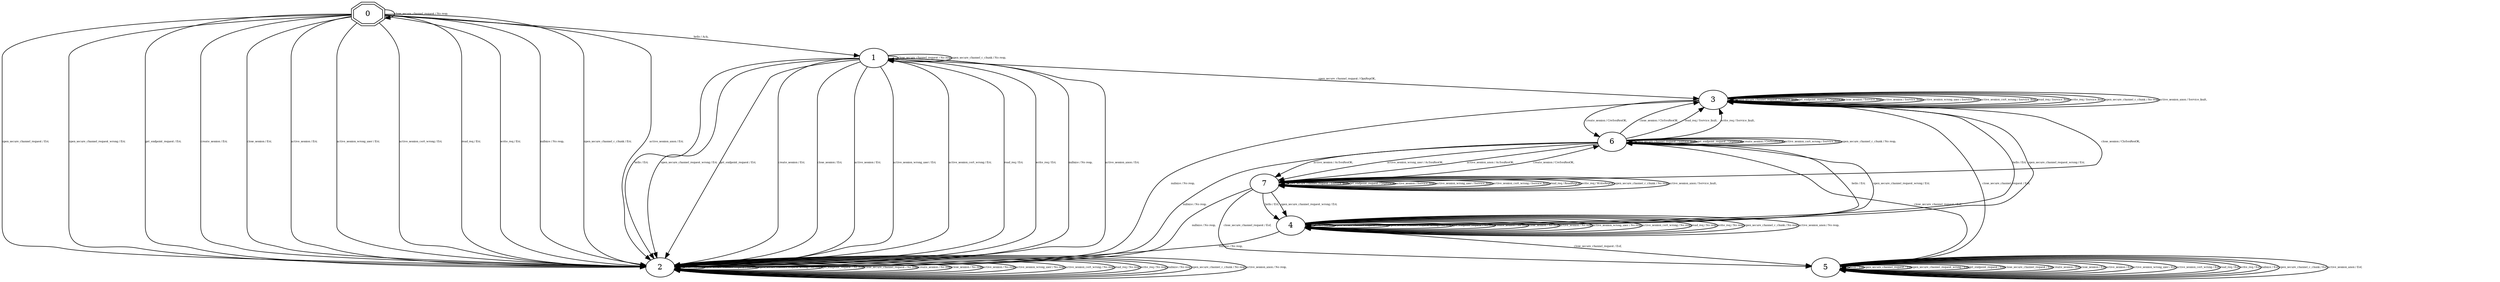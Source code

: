 digraph "Automata" {
"0" [shape=doubleoctagon, style=filled, fillcolor=white, URL="0"];
"2" [shape=ellipse, style=filled, fillcolor=white, URL="2"];
"1" [shape=ellipse, style=filled, fillcolor=white, URL="1"];
"3" [shape=ellipse, style=filled, fillcolor=white, URL="3"];
"6" [shape=ellipse, style=filled, fillcolor=white, URL="6"];
"7" [shape=ellipse, style=filled, fillcolor=white, URL="7"];
"5" [shape=ellipse, style=filled, fillcolor=white, URL="5"];
"4" [shape=ellipse, style=filled, fillcolor=white, URL="4"];
"0" -> "1" [fontsize=5, label="hello / Ack,", URL="t0"];
"0" -> "2" [fontsize=5, label="open_secure_channel_request / Err,", URL="t1"];
"0" -> "2" [fontsize=5, label="open_secure_channel_request_wrong / Err,", URL="t2"];
"0" -> "2" [fontsize=5, label="get_endpoint_request / Err,", URL="t3"];
"0" -> "0" [fontsize=5, label="close_secure_channel_request / No resp,", URL="t4"];
"0" -> "2" [fontsize=5, label="create_session / Err,", URL="t5"];
"0" -> "2" [fontsize=5, label="close_session / Err,", URL="t6"];
"0" -> "2" [fontsize=5, label="active_session / Err,", URL="t7"];
"0" -> "2" [fontsize=5, label="active_session_wrong_user / Err,", URL="t8"];
"0" -> "2" [fontsize=5, label="active_session_cert_wrong / Err,", URL="t9"];
"0" -> "2" [fontsize=5, label="read_req / Err,", URL="t10"];
"0" -> "2" [fontsize=5, label="write_req / Err,", URL="t11"];
"0" -> "2" [fontsize=5, label="nullsize / No resp,", URL="t12"];
"0" -> "2" [fontsize=5, label="open_secure_channel_c_chunk / Err,", URL="t13"];
"0" -> "2" [fontsize=5, label="active_session_anon / Err,", URL="t14"];
"2" -> "2" [fontsize=5, label="hello / No resp,", URL="t30"];
"2" -> "2" [fontsize=5, label="open_secure_channel_request / No resp,", URL="t31"];
"2" -> "2" [fontsize=5, label="open_secure_channel_request_wrong / No resp,", URL="t32"];
"2" -> "2" [fontsize=5, label="get_endpoint_request / No resp,", URL="t33"];
"2" -> "2" [fontsize=5, label="close_secure_channel_request / No resp,", URL="t34"];
"2" -> "2" [fontsize=5, label="create_session / No resp,", URL="t35"];
"2" -> "2" [fontsize=5, label="close_session / No resp,", URL="t36"];
"2" -> "2" [fontsize=5, label="active_session / No resp,", URL="t37"];
"2" -> "2" [fontsize=5, label="active_session_wrong_user / No resp,", URL="t38"];
"2" -> "2" [fontsize=5, label="active_session_cert_wrong / No resp,", URL="t39"];
"2" -> "2" [fontsize=5, label="read_req / No resp,", URL="t40"];
"2" -> "2" [fontsize=5, label="write_req / No resp,", URL="t41"];
"2" -> "2" [fontsize=5, label="nullsize / No resp,", URL="t42"];
"2" -> "2" [fontsize=5, label="open_secure_channel_c_chunk / No resp,", URL="t43"];
"2" -> "2" [fontsize=5, label="active_session_anon / No resp,", URL="t44"];
"1" -> "2" [fontsize=5, label="hello / Err,", URL="t15"];
"1" -> "3" [fontsize=5, label="open_secure_channel_request / OpnRepOK,", URL="t16"];
"1" -> "2" [fontsize=5, label="open_secure_channel_request_wrong / Err,", URL="t17"];
"1" -> "2" [fontsize=5, label="get_endpoint_request / Err,", URL="t18"];
"1" -> "1" [fontsize=5, label="close_secure_channel_request / No resp,", URL="t19"];
"1" -> "2" [fontsize=5, label="create_session / Err,", URL="t20"];
"1" -> "2" [fontsize=5, label="close_session / Err,", URL="t21"];
"1" -> "2" [fontsize=5, label="active_session / Err,", URL="t22"];
"1" -> "2" [fontsize=5, label="active_session_wrong_user / Err,", URL="t23"];
"1" -> "2" [fontsize=5, label="active_session_cert_wrong / Err,", URL="t24"];
"1" -> "2" [fontsize=5, label="read_req / Err,", URL="t25"];
"1" -> "2" [fontsize=5, label="write_req / Err,", URL="t26"];
"1" -> "2" [fontsize=5, label="nullsize / No resp,", URL="t27"];
"1" -> "1" [fontsize=5, label="open_secure_channel_c_chunk / No resp,", URL="t28"];
"1" -> "2" [fontsize=5, label="active_session_anon / Err,", URL="t29"];
"3" -> "4" [fontsize=5, label="hello / Err,", URL="t45"];
"3" -> "3" [fontsize=5, label="open_secure_channel_request / Service_fault,", URL="t46"];
"3" -> "4" [fontsize=5, label="open_secure_channel_request_wrong / Err,", URL="t47"];
"3" -> "3" [fontsize=5, label="get_endpoint_request / GepResOK,", URL="t48"];
"3" -> "5" [fontsize=5, label="close_secure_channel_request / Eof,", URL="t49"];
"3" -> "6" [fontsize=5, label="create_session / CreSesResOK,", URL="t50"];
"3" -> "3" [fontsize=5, label="close_session / Service_fault,", URL="t51"];
"3" -> "3" [fontsize=5, label="active_session / Service_fault,", URL="t52"];
"3" -> "3" [fontsize=5, label="active_session_wrong_user / Service_fault,", URL="t53"];
"3" -> "3" [fontsize=5, label="active_session_cert_wrong / Service_fault,", URL="t54"];
"3" -> "3" [fontsize=5, label="read_req / Service_fault,", URL="t55"];
"3" -> "3" [fontsize=5, label="write_req / Service_fault,", URL="t56"];
"3" -> "2" [fontsize=5, label="nullsize / No resp,", URL="t57"];
"3" -> "3" [fontsize=5, label="open_secure_channel_c_chunk / No resp,", URL="t58"];
"3" -> "3" [fontsize=5, label="active_session_anon / Service_fault,", URL="t59"];
"6" -> "4" [fontsize=5, label="hello / Err,", URL="t90"];
"6" -> "6" [fontsize=5, label="open_secure_channel_request / Service_fault,", URL="t91"];
"6" -> "4" [fontsize=5, label="open_secure_channel_request_wrong / Err,", URL="t92"];
"6" -> "6" [fontsize=5, label="get_endpoint_request / GepResOK,", URL="t93"];
"6" -> "5" [fontsize=5, label="close_secure_channel_request / Eof,", URL="t94"];
"6" -> "6" [fontsize=5, label="create_session / CreSesResOK,", URL="t95"];
"6" -> "3" [fontsize=5, label="close_session / CloSesResOK,", URL="t96"];
"6" -> "7" [fontsize=5, label="active_session / AcSesResOK,", URL="t97"];
"6" -> "7" [fontsize=5, label="active_session_wrong_user / AcSesResOK,", URL="t98"];
"6" -> "6" [fontsize=5, label="active_session_cert_wrong / Service_fault,", URL="t99"];
"6" -> "3" [fontsize=5, label="read_req / Service_fault,", URL="t100"];
"6" -> "3" [fontsize=5, label="write_req / Service_fault,", URL="t101"];
"6" -> "2" [fontsize=5, label="nullsize / No resp,", URL="t102"];
"6" -> "6" [fontsize=5, label="open_secure_channel_c_chunk / No resp,", URL="t103"];
"6" -> "7" [fontsize=5, label="active_session_anon / AcSesResOK,", URL="t104"];
"7" -> "4" [fontsize=5, label="hello / Err,", URL="t105"];
"7" -> "7" [fontsize=5, label="open_secure_channel_request / Service_fault,", URL="t106"];
"7" -> "4" [fontsize=5, label="open_secure_channel_request_wrong / Err,", URL="t107"];
"7" -> "7" [fontsize=5, label="get_endpoint_request / GepResOK,", URL="t108"];
"7" -> "5" [fontsize=5, label="close_secure_channel_request / Eof,", URL="t109"];
"7" -> "6" [fontsize=5, label="create_session / CreSesResOK,", URL="t110"];
"7" -> "3" [fontsize=5, label="close_session / CloSesResOK,", URL="t111"];
"7" -> "7" [fontsize=5, label="active_session / Service_fault,", URL="t112"];
"7" -> "7" [fontsize=5, label="active_session_wrong_user / Service_fault,", URL="t113"];
"7" -> "7" [fontsize=5, label="active_session_cert_wrong / Service_fault,", URL="t114"];
"7" -> "7" [fontsize=5, label="read_req / ReadRepOK,", URL="t115"];
"7" -> "7" [fontsize=5, label="write_req / WriteRepOK,", URL="t116"];
"7" -> "2" [fontsize=5, label="nullsize / No resp,", URL="t117"];
"7" -> "7" [fontsize=5, label="open_secure_channel_c_chunk / No resp,", URL="t118"];
"7" -> "7" [fontsize=5, label="active_session_anon / Service_fault,", URL="t119"];
"5" -> "5" [fontsize=5, label="hello / Eof,", URL="t75"];
"5" -> "5" [fontsize=5, label="open_secure_channel_request / Eof,", URL="t76"];
"5" -> "5" [fontsize=5, label="open_secure_channel_request_wrong / Eof,", URL="t77"];
"5" -> "5" [fontsize=5, label="get_endpoint_request / Eof,", URL="t78"];
"5" -> "5" [fontsize=5, label="close_secure_channel_request / Eof,", URL="t79"];
"5" -> "5" [fontsize=5, label="create_session / Eof,", URL="t80"];
"5" -> "5" [fontsize=5, label="close_session / Eof,", URL="t81"];
"5" -> "5" [fontsize=5, label="active_session / Eof,", URL="t82"];
"5" -> "5" [fontsize=5, label="active_session_wrong_user / Eof,", URL="t83"];
"5" -> "5" [fontsize=5, label="active_session_cert_wrong / Eof,", URL="t84"];
"5" -> "5" [fontsize=5, label="read_req / Eof,", URL="t85"];
"5" -> "5" [fontsize=5, label="write_req / Eof,", URL="t86"];
"5" -> "5" [fontsize=5, label="nullsize / Eof,", URL="t87"];
"5" -> "5" [fontsize=5, label="open_secure_channel_c_chunk / Eof,", URL="t88"];
"5" -> "5" [fontsize=5, label="active_session_anon / Eof,", URL="t89"];
"4" -> "4" [fontsize=5, label="hello / No resp,", URL="t60"];
"4" -> "4" [fontsize=5, label="open_secure_channel_request / No resp,", URL="t61"];
"4" -> "4" [fontsize=5, label="open_secure_channel_request_wrong / No resp,", URL="t62"];
"4" -> "4" [fontsize=5, label="get_endpoint_request / No resp,", URL="t63"];
"4" -> "5" [fontsize=5, label="close_secure_channel_request / Eof,", URL="t64"];
"4" -> "4" [fontsize=5, label="create_session / No resp,", URL="t65"];
"4" -> "4" [fontsize=5, label="close_session / No resp,", URL="t66"];
"4" -> "4" [fontsize=5, label="active_session / No resp,", URL="t67"];
"4" -> "4" [fontsize=5, label="active_session_wrong_user / No resp,", URL="t68"];
"4" -> "4" [fontsize=5, label="active_session_cert_wrong / No resp,", URL="t69"];
"4" -> "4" [fontsize=5, label="read_req / No resp,", URL="t70"];
"4" -> "4" [fontsize=5, label="write_req / No resp,", URL="t71"];
"4" -> "2" [fontsize=5, label="nullsize / No resp,", URL="t72"];
"4" -> "4" [fontsize=5, label="open_secure_channel_c_chunk / No resp,", URL="t73"];
"4" -> "4" [fontsize=5, label="active_session_anon / No resp,", URL="t74"];
}